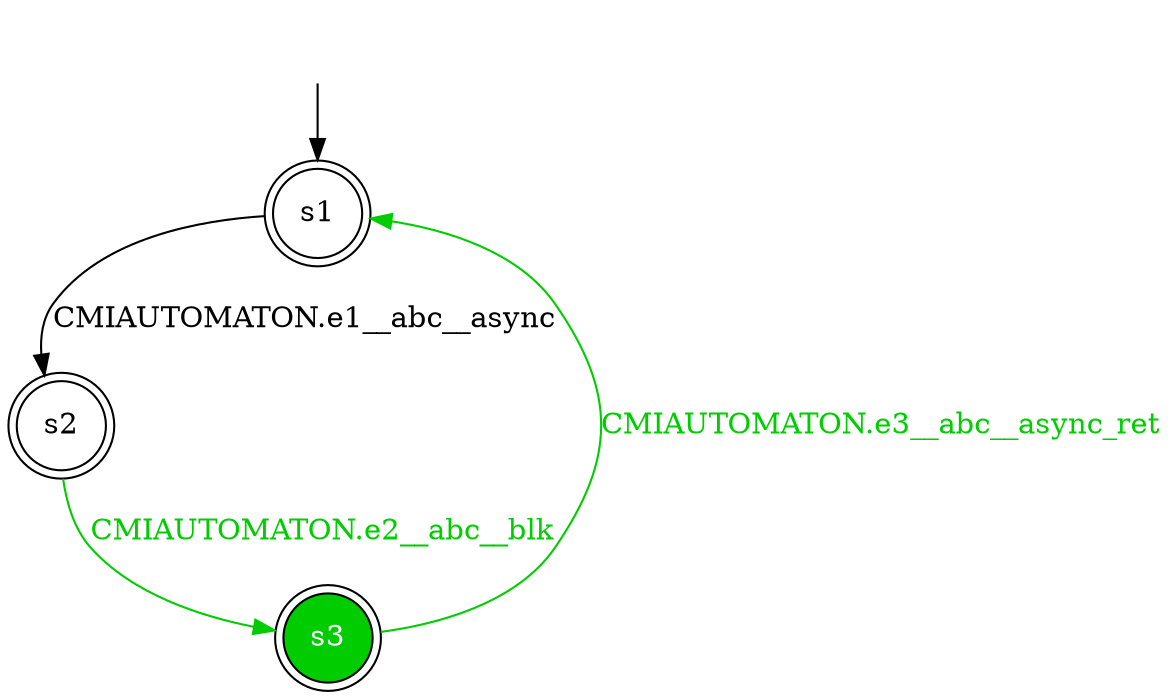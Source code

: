 digraph diffautomaton {
	1 [label=<s1> shape="doublecircle"];
	2 [label=<s2> shape="doublecircle"];
	3 [label=<s3> shape="doublecircle" fillcolor="#00cc00" fontcolor="#ffffff" style="filled"];
	__init1 [label=<> shape="none"];
	__init1 -> 1;
	1 -> 2 [label=<<font color="#000000">CMIAUTOMATON.e1__abc__async</font>> id="1-0-2"];
	2 -> 3 [label=<<font color="#00cc00">CMIAUTOMATON.e2__abc__blk</font>> color="#00cc00" id="2-0-3"];
	3 -> 1 [label=<<font color="#00cc00">CMIAUTOMATON.e3__abc__async_ret</font>> color="#00cc00" id="3-0-1"];
}
